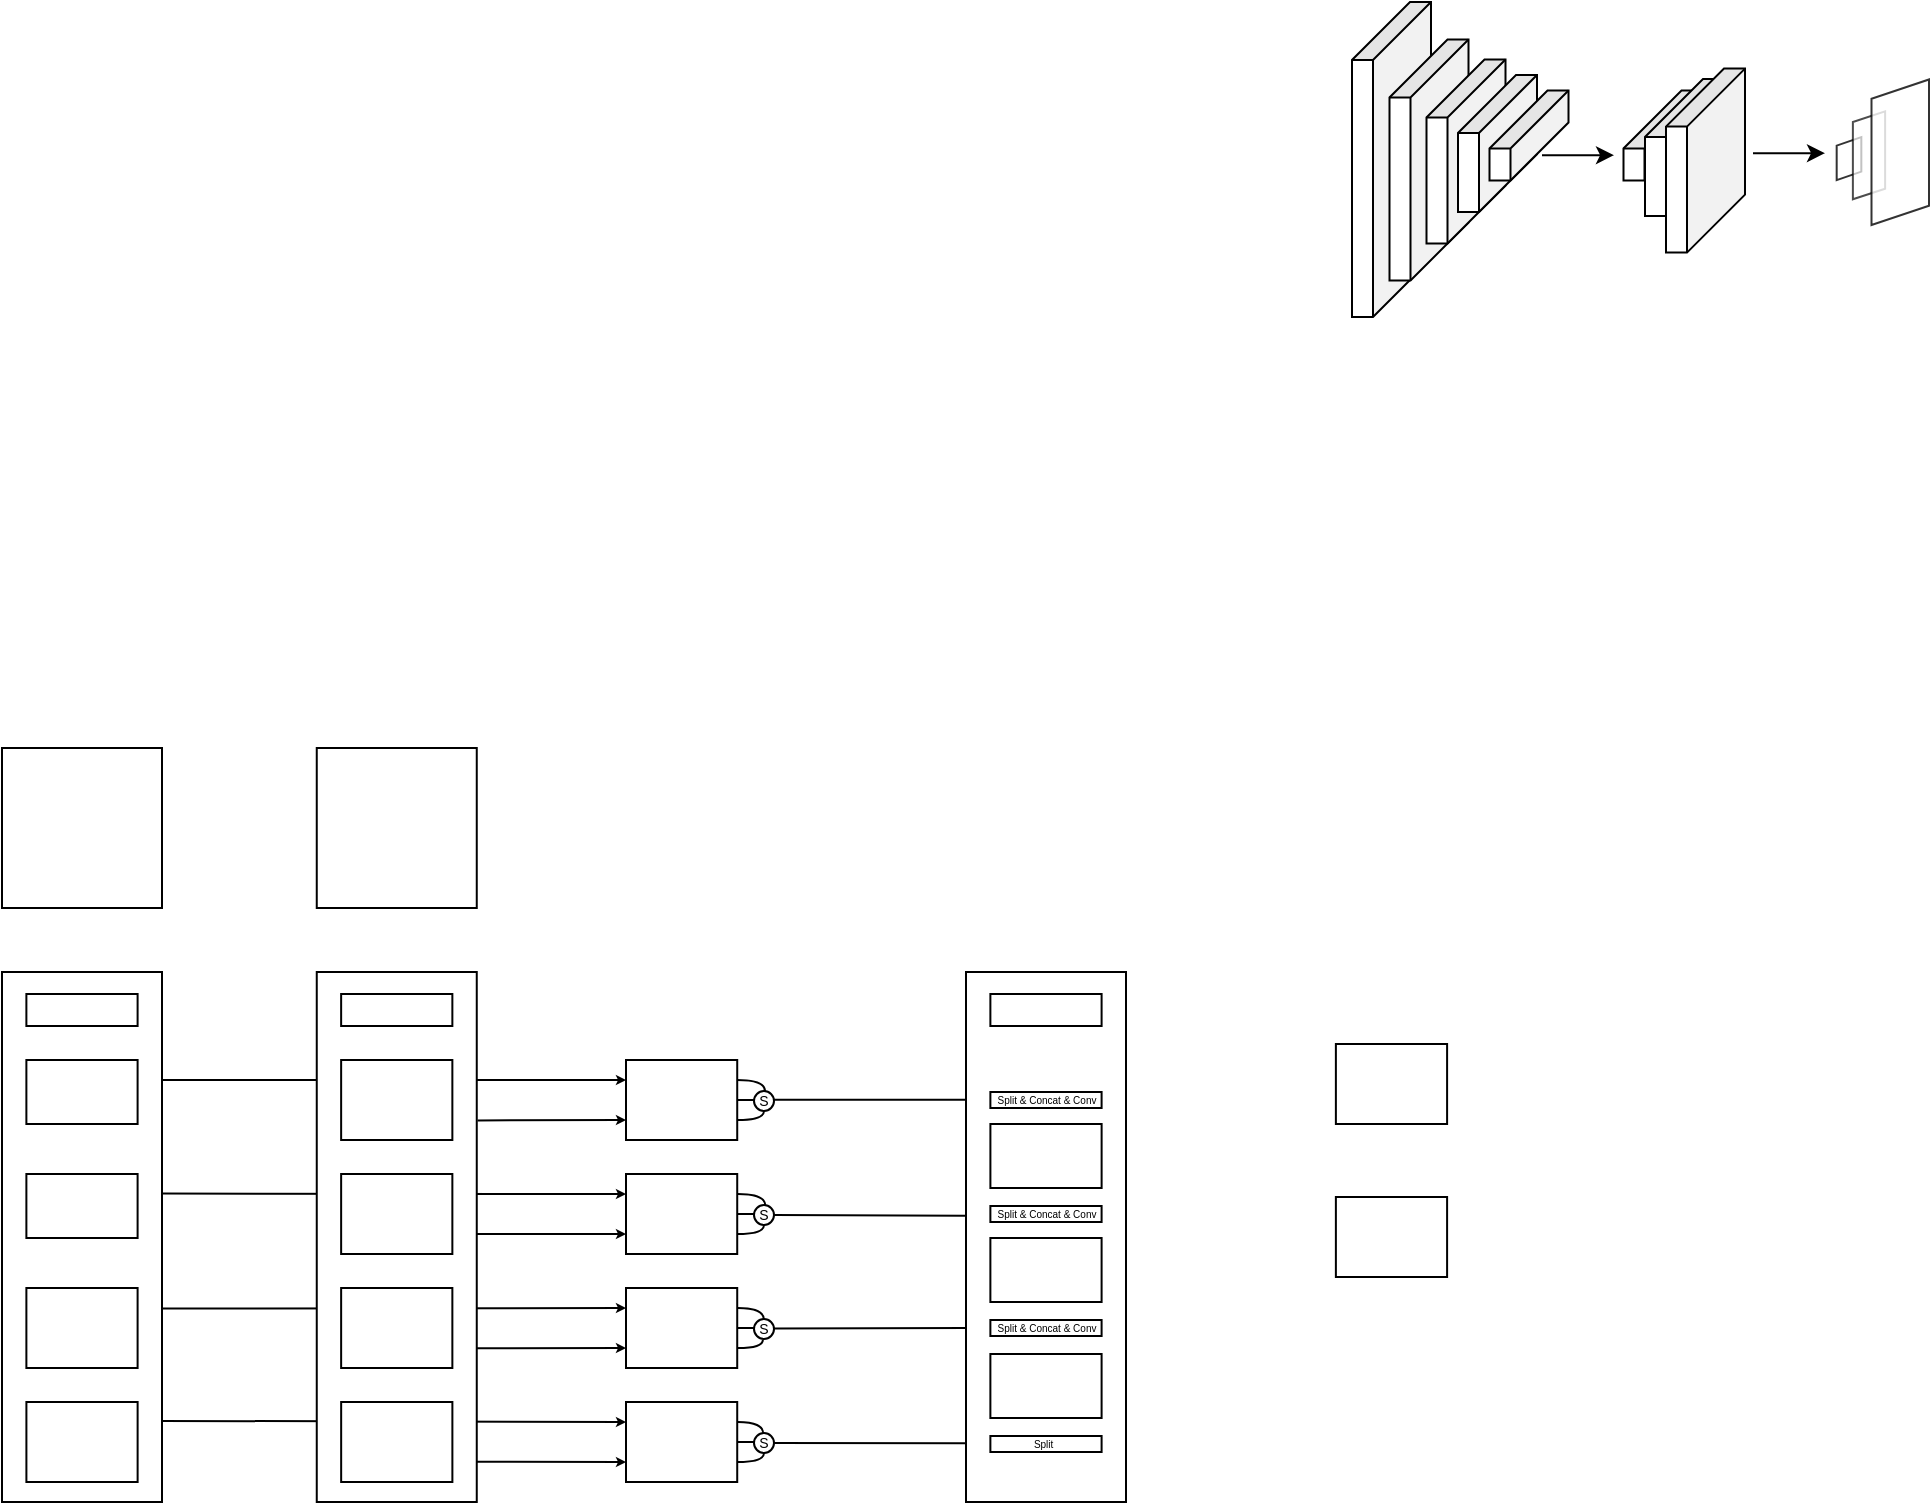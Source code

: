 <mxfile version="24.8.3">
  <diagram name="第 1 页" id="Jaq1JRCkrECC7zMK7oo5">
    <mxGraphModel dx="1589" dy="380" grid="1" gridSize="10" guides="1" tooltips="1" connect="1" arrows="1" fold="1" page="1" pageScale="1" pageWidth="827" pageHeight="1169" background="none" math="0" shadow="0">
      <root>
        <mxCell id="0" />
        <mxCell id="1" parent="0" />
        <mxCell id="ckDsBdBry1wg4cDhe6d8-78" value="" style="endArrow=classic;html=1;rounded=0;endSize=2;entryX=0;entryY=0.25;entryDx=0;entryDy=0;exitX=1.006;exitY=0.635;exitDx=0;exitDy=0;exitPerimeter=0;" edge="1" parent="1" source="ckDsBdBry1wg4cDhe6d8-23" target="ckDsBdBry1wg4cDhe6d8-30">
          <mxGeometry width="50" height="50" relative="1" as="geometry">
            <mxPoint x="-290" y="1568" as="sourcePoint" />
            <mxPoint x="30" y="1570" as="targetPoint" />
          </mxGeometry>
        </mxCell>
        <mxCell id="ckDsBdBry1wg4cDhe6d8-80" value="" style="endArrow=classic;html=1;rounded=0;endSize=2;entryX=0;entryY=0.25;entryDx=0;entryDy=0;exitX=1.004;exitY=0.847;exitDx=0;exitDy=0;exitPerimeter=0;" edge="1" parent="1" source="ckDsBdBry1wg4cDhe6d8-23" target="ckDsBdBry1wg4cDhe6d8-43">
          <mxGeometry width="50" height="50" relative="1" as="geometry">
            <mxPoint x="-290" y="1625" as="sourcePoint" />
            <mxPoint x="52.2" y="1634.86" as="targetPoint" />
          </mxGeometry>
        </mxCell>
        <mxCell id="ckDsBdBry1wg4cDhe6d8-77" value="" style="endArrow=classic;html=1;rounded=0;exitX=1;exitY=0.75;exitDx=0;exitDy=0;curved=0;strokeColor=default;strokeWidth=1;jumpStyle=none;endSize=2;entryX=0;entryY=0.75;entryDx=0;entryDy=0;" edge="1" parent="1" source="ckDsBdBry1wg4cDhe6d8-29" target="ckDsBdBry1wg4cDhe6d8-40">
          <mxGeometry width="50" height="50" relative="1" as="geometry">
            <mxPoint x="-134.62" y="1532.43" as="sourcePoint" />
            <mxPoint x="-25.62" y="1530" as="targetPoint" />
          </mxGeometry>
        </mxCell>
        <mxCell id="ckDsBdBry1wg4cDhe6d8-76" value="" style="endArrow=classic;html=1;rounded=0;endSize=2;entryX=0;entryY=0.25;entryDx=0;entryDy=0;exitX=0.999;exitY=0.418;exitDx=0;exitDy=0;exitPerimeter=0;" edge="1" parent="1" source="ckDsBdBry1wg4cDhe6d8-23" target="ckDsBdBry1wg4cDhe6d8-40">
          <mxGeometry width="50" height="50" relative="1" as="geometry">
            <mxPoint x="-290" y="1511" as="sourcePoint" />
            <mxPoint x="30" y="1510" as="targetPoint" />
          </mxGeometry>
        </mxCell>
        <mxCell id="ckDsBdBry1wg4cDhe6d8-48" value="" style="endArrow=classic;html=1;rounded=0;exitX=1;exitY=0.25;exitDx=0;exitDy=0;entryX=0;entryY=0.25;entryDx=0;entryDy=0;endSize=2;" edge="1" parent="1" target="ckDsBdBry1wg4cDhe6d8-39">
          <mxGeometry width="50" height="50" relative="1" as="geometry">
            <mxPoint x="-359.81" y="1454" as="sourcePoint" />
            <mxPoint x="-15.61" y="1454" as="targetPoint" />
          </mxGeometry>
        </mxCell>
        <mxCell id="ckDsBdBry1wg4cDhe6d8-1" value="" style="shape=cube;whiteSpace=wrap;html=1;boundedLbl=1;backgroundOutline=1;darkOpacity=0.05;darkOpacity2=0.1;size=29;rotation=90;" vertex="1" parent="1">
          <mxGeometry x="244" y="974" width="157.5" height="39.5" as="geometry" />
        </mxCell>
        <mxCell id="ckDsBdBry1wg4cDhe6d8-2" value="" style="shape=cube;whiteSpace=wrap;html=1;boundedLbl=1;backgroundOutline=1;darkOpacity=0.05;darkOpacity2=0.1;size=29;rotation=90;" vertex="1" parent="1">
          <mxGeometry x="281.25" y="974.25" width="120.5" height="39.5" as="geometry" />
        </mxCell>
        <mxCell id="ckDsBdBry1wg4cDhe6d8-3" value="" style="shape=cube;whiteSpace=wrap;html=1;boundedLbl=1;backgroundOutline=1;darkOpacity=0.05;darkOpacity2=0.1;size=29;rotation=90;" vertex="1" parent="1">
          <mxGeometry x="314" y="970" width="92" height="39.5" as="geometry" />
        </mxCell>
        <mxCell id="ckDsBdBry1wg4cDhe6d8-4" value="" style="shape=cube;whiteSpace=wrap;html=1;boundedLbl=1;backgroundOutline=1;darkOpacity=0.05;darkOpacity2=0.1;size=29;rotation=90;" vertex="1" parent="1">
          <mxGeometry x="341.5" y="966" width="68.5" height="39.5" as="geometry" />
        </mxCell>
        <mxCell id="ckDsBdBry1wg4cDhe6d8-5" value="" style="shape=cube;whiteSpace=wrap;html=1;boundedLbl=1;backgroundOutline=1;darkOpacity=0.05;darkOpacity2=0.1;size=29;rotation=90;" vertex="1" parent="1">
          <mxGeometry x="369" y="962" width="45" height="39.5" as="geometry" />
        </mxCell>
        <mxCell id="ckDsBdBry1wg4cDhe6d8-6" value="" style="shape=cube;whiteSpace=wrap;html=1;boundedLbl=1;backgroundOutline=1;darkOpacity=0.05;darkOpacity2=0.1;size=29;rotation=90;" vertex="1" parent="1">
          <mxGeometry x="436" y="962" width="45" height="39.5" as="geometry" />
        </mxCell>
        <mxCell id="ckDsBdBry1wg4cDhe6d8-7" value="" style="shape=cube;whiteSpace=wrap;html=1;boundedLbl=1;backgroundOutline=1;darkOpacity=0.05;darkOpacity2=0.1;size=29;rotation=90;" vertex="1" parent="1">
          <mxGeometry x="435" y="968" width="68.5" height="39.5" as="geometry" />
        </mxCell>
        <mxCell id="ckDsBdBry1wg4cDhe6d8-8" value="" style="shape=cube;whiteSpace=wrap;html=1;boundedLbl=1;backgroundOutline=1;darkOpacity=0.05;darkOpacity2=0.1;size=29;rotation=90;" vertex="1" parent="1">
          <mxGeometry x="446.5" y="967" width="68.5" height="37.5" as="geometry" />
        </mxCell>
        <mxCell id="ckDsBdBry1wg4cDhe6d8-9" value="" style="shape=cube;whiteSpace=wrap;html=1;boundedLbl=1;backgroundOutline=1;darkOpacity=0.05;darkOpacity2=0.1;size=29;rotation=90;" vertex="1" parent="1">
          <mxGeometry x="433.75" y="974.55" width="92" height="39.5" as="geometry" />
        </mxCell>
        <mxCell id="ckDsBdBry1wg4cDhe6d8-10" value="" style="endArrow=classic;html=1;rounded=0;" edge="1" parent="1">
          <mxGeometry width="50" height="50" relative="1" as="geometry">
            <mxPoint x="398" y="991.58" as="sourcePoint" />
            <mxPoint x="434" y="991.58" as="targetPoint" />
          </mxGeometry>
        </mxCell>
        <mxCell id="ckDsBdBry1wg4cDhe6d8-11" value="" style="endArrow=classic;html=1;rounded=0;" edge="1" parent="1">
          <mxGeometry width="50" height="50" relative="1" as="geometry">
            <mxPoint x="503.5" y="990.58" as="sourcePoint" />
            <mxPoint x="539.5" y="990.58" as="targetPoint" />
          </mxGeometry>
        </mxCell>
        <mxCell id="ckDsBdBry1wg4cDhe6d8-12" value="" style="shape=parallelogram;perimeter=parallelogramPerimeter;whiteSpace=wrap;html=1;fixedSize=1;rotation=90;flipH=1;size=4.25;opacity=80;" vertex="1" parent="1">
          <mxGeometry x="540.75" y="987.14" width="21.5" height="12.32" as="geometry" />
        </mxCell>
        <mxCell id="ckDsBdBry1wg4cDhe6d8-13" value="" style="shape=parallelogram;perimeter=parallelogramPerimeter;whiteSpace=wrap;html=1;fixedSize=1;rotation=90;flipH=1;size=5.317;textOpacity=10;opacity=70;" vertex="1" parent="1">
          <mxGeometry x="539.5" y="983.59" width="44" height="16.12" as="geometry" />
        </mxCell>
        <mxCell id="ckDsBdBry1wg4cDhe6d8-14" value="" style="shape=parallelogram;perimeter=parallelogramPerimeter;whiteSpace=wrap;html=1;fixedSize=1;rotation=90;flipH=1;size=9.625;textOpacity=0;opacity=80;" vertex="1" parent="1">
          <mxGeometry x="540.75" y="975.75" width="72.75" height="28.75" as="geometry" />
        </mxCell>
        <mxCell id="ckDsBdBry1wg4cDhe6d8-15" value="" style="whiteSpace=wrap;html=1;aspect=fixed;" vertex="1" parent="1">
          <mxGeometry x="-372" y="1288" width="80" height="80" as="geometry" />
        </mxCell>
        <mxCell id="ckDsBdBry1wg4cDhe6d8-16" value="" style="whiteSpace=wrap;html=1;aspect=fixed;" vertex="1" parent="1">
          <mxGeometry x="-214.62" y="1288" width="80" height="80" as="geometry" />
        </mxCell>
        <mxCell id="ckDsBdBry1wg4cDhe6d8-105" style="edgeStyle=orthogonalEdgeStyle;curved=1;rounded=0;orthogonalLoop=1;jettySize=auto;html=1;exitX=1;exitY=0.5;exitDx=0;exitDy=0;entryX=0;entryY=0.5;entryDx=0;entryDy=0;endArrow=none;endFill=0;" edge="1" parent="1" source="ckDsBdBry1wg4cDhe6d8-39" target="ckDsBdBry1wg4cDhe6d8-85">
          <mxGeometry relative="1" as="geometry" />
        </mxCell>
        <mxCell id="ckDsBdBry1wg4cDhe6d8-108" style="edgeStyle=orthogonalEdgeStyle;curved=1;rounded=0;orthogonalLoop=1;jettySize=auto;html=1;exitX=1;exitY=0.75;exitDx=0;exitDy=0;endArrow=none;endFill=0;entryX=0.5;entryY=1;entryDx=0;entryDy=0;" edge="1" parent="1" source="ckDsBdBry1wg4cDhe6d8-39" target="ckDsBdBry1wg4cDhe6d8-83">
          <mxGeometry relative="1" as="geometry">
            <mxPoint x="10" y="1480" as="targetPoint" />
          </mxGeometry>
        </mxCell>
        <mxCell id="ckDsBdBry1wg4cDhe6d8-39" value="" style="rounded=0;whiteSpace=wrap;html=1;" vertex="1" parent="1">
          <mxGeometry x="-60.0" y="1444" width="55.61" height="40" as="geometry" />
        </mxCell>
        <mxCell id="ckDsBdBry1wg4cDhe6d8-40" value="" style="rounded=0;whiteSpace=wrap;html=1;" vertex="1" parent="1">
          <mxGeometry x="-60.0" y="1501" width="55.61" height="40" as="geometry" />
        </mxCell>
        <mxCell id="ckDsBdBry1wg4cDhe6d8-26" value="" style="rounded=0;whiteSpace=wrap;html=1;" vertex="1" parent="1">
          <mxGeometry x="-214.62" y="1400" width="80" height="265" as="geometry" />
        </mxCell>
        <mxCell id="ckDsBdBry1wg4cDhe6d8-27" value="" style="rounded=0;whiteSpace=wrap;html=1;" vertex="1" parent="1">
          <mxGeometry x="-202.43" y="1411" width="55.61" height="16" as="geometry" />
        </mxCell>
        <mxCell id="ckDsBdBry1wg4cDhe6d8-28" value="" style="rounded=0;whiteSpace=wrap;html=1;" vertex="1" parent="1">
          <mxGeometry x="-202.43" y="1444" width="55.61" height="40" as="geometry" />
        </mxCell>
        <mxCell id="ckDsBdBry1wg4cDhe6d8-29" value="" style="rounded=0;whiteSpace=wrap;html=1;" vertex="1" parent="1">
          <mxGeometry x="-202.43" y="1501" width="55.61" height="40" as="geometry" />
        </mxCell>
        <mxCell id="ckDsBdBry1wg4cDhe6d8-30" value="" style="rounded=0;whiteSpace=wrap;html=1;" vertex="1" parent="1">
          <mxGeometry x="-60.0" y="1558" width="55.61" height="40" as="geometry" />
        </mxCell>
        <mxCell id="ckDsBdBry1wg4cDhe6d8-31" value="" style="rounded=0;whiteSpace=wrap;html=1;" vertex="1" parent="1">
          <mxGeometry x="-202.42" y="1615" width="55.61" height="40" as="geometry" />
        </mxCell>
        <mxCell id="ckDsBdBry1wg4cDhe6d8-42" value="" style="rounded=0;whiteSpace=wrap;html=1;" vertex="1" parent="1">
          <mxGeometry x="-202.43" y="1558" width="55.61" height="40" as="geometry" />
        </mxCell>
        <mxCell id="ckDsBdBry1wg4cDhe6d8-23" value="" style="rounded=0;whiteSpace=wrap;html=1;" vertex="1" parent="1">
          <mxGeometry x="-372" y="1400" width="80" height="265" as="geometry" />
        </mxCell>
        <mxCell id="ckDsBdBry1wg4cDhe6d8-17" value="" style="rounded=0;whiteSpace=wrap;html=1;" vertex="1" parent="1">
          <mxGeometry x="-359.81" y="1411" width="55.61" height="16" as="geometry" />
        </mxCell>
        <mxCell id="ckDsBdBry1wg4cDhe6d8-18" value="" style="rounded=0;whiteSpace=wrap;html=1;strokeColor=default;align=center;verticalAlign=middle;fontFamily=Helvetica;fontSize=12;fontColor=default;fillColor=default;" vertex="1" parent="1">
          <mxGeometry x="-359.81" y="1444" width="55.61" height="32" as="geometry" />
        </mxCell>
        <mxCell id="ckDsBdBry1wg4cDhe6d8-19" value="" style="rounded=0;whiteSpace=wrap;html=1;" vertex="1" parent="1">
          <mxGeometry x="-359.81" y="1501" width="55.61" height="32" as="geometry" />
        </mxCell>
        <mxCell id="ckDsBdBry1wg4cDhe6d8-20" value="" style="rounded=0;whiteSpace=wrap;html=1;" vertex="1" parent="1">
          <mxGeometry x="-359.81" y="1558" width="55.61" height="40" as="geometry" />
        </mxCell>
        <mxCell id="ckDsBdBry1wg4cDhe6d8-21" value="" style="rounded=0;whiteSpace=wrap;html=1;" vertex="1" parent="1">
          <mxGeometry x="-359.8" y="1615" width="55.61" height="40" as="geometry" />
        </mxCell>
        <mxCell id="ckDsBdBry1wg4cDhe6d8-43" value="" style="rounded=0;whiteSpace=wrap;html=1;" vertex="1" parent="1">
          <mxGeometry x="-60.0" y="1615" width="55.61" height="40" as="geometry" />
        </mxCell>
        <mxCell id="ckDsBdBry1wg4cDhe6d8-49" value="" style="endArrow=classic;html=1;rounded=0;entryX=0;entryY=0.75;entryDx=0;entryDy=0;exitX=1.005;exitY=0.28;exitDx=0;exitDy=0;exitPerimeter=0;curved=0;strokeColor=default;strokeWidth=1;jumpStyle=none;endSize=2;" edge="1" parent="1" source="ckDsBdBry1wg4cDhe6d8-26" target="ckDsBdBry1wg4cDhe6d8-39">
          <mxGeometry width="50" height="50" relative="1" as="geometry">
            <mxPoint x="-135.62" y="1474" as="sourcePoint" />
            <mxPoint x="-42.52" y="1510" as="targetPoint" />
          </mxGeometry>
        </mxCell>
        <mxCell id="ckDsBdBry1wg4cDhe6d8-79" value="" style="endArrow=classic;html=1;rounded=0;entryX=0;entryY=0.75;entryDx=0;entryDy=0;exitX=0.999;exitY=0.71;exitDx=0;exitDy=0;exitPerimeter=0;curved=0;strokeColor=default;strokeWidth=1;jumpStyle=none;endSize=2;" edge="1" parent="1" source="ckDsBdBry1wg4cDhe6d8-26" target="ckDsBdBry1wg4cDhe6d8-30">
          <mxGeometry width="50" height="50" relative="1" as="geometry">
            <mxPoint x="-134.62" y="1590" as="sourcePoint" />
            <mxPoint x="-15.62" y="1590" as="targetPoint" />
          </mxGeometry>
        </mxCell>
        <mxCell id="ckDsBdBry1wg4cDhe6d8-81" value="" style="endArrow=classic;html=1;rounded=0;endSize=2;entryX=0;entryY=0.75;entryDx=0;entryDy=0;exitX=1.001;exitY=0.924;exitDx=0;exitDy=0;exitPerimeter=0;" edge="1" parent="1" source="ckDsBdBry1wg4cDhe6d8-26" target="ckDsBdBry1wg4cDhe6d8-43">
          <mxGeometry width="50" height="50" relative="1" as="geometry">
            <mxPoint x="-125.62" y="1645" as="sourcePoint" />
            <mxPoint x="-43.62" y="1650" as="targetPoint" />
          </mxGeometry>
        </mxCell>
        <mxCell id="ckDsBdBry1wg4cDhe6d8-90" value="" style="group" vertex="1" connectable="0" parent="1">
          <mxGeometry x="4.0" y="1457" width="10" height="12.5" as="geometry" />
        </mxCell>
        <mxCell id="ckDsBdBry1wg4cDhe6d8-85" value="" style="ellipse;whiteSpace=wrap;html=1;aspect=fixed;" vertex="1" parent="ckDsBdBry1wg4cDhe6d8-90">
          <mxGeometry y="2.5" width="10" height="10" as="geometry" />
        </mxCell>
        <mxCell id="ckDsBdBry1wg4cDhe6d8-83" value="&lt;font style=&quot;font-size: 7px;&quot;&gt;S&lt;/font&gt;" style="text;html=1;align=center;verticalAlign=middle;whiteSpace=wrap;rounded=0;" vertex="1" parent="ckDsBdBry1wg4cDhe6d8-90">
          <mxGeometry x="1.88" width="6.25" height="12.5" as="geometry" />
        </mxCell>
        <mxCell id="ckDsBdBry1wg4cDhe6d8-130" style="edgeStyle=orthogonalEdgeStyle;curved=1;rounded=0;orthogonalLoop=1;jettySize=auto;html=1;exitX=1;exitY=0.25;exitDx=0;exitDy=0;endArrow=none;endFill=0;entryX=0.58;entryY=0.205;entryDx=0;entryDy=0;entryPerimeter=0;" edge="1" parent="1" source="ckDsBdBry1wg4cDhe6d8-39" target="ckDsBdBry1wg4cDhe6d8-83">
          <mxGeometry relative="1" as="geometry">
            <mxPoint x="20" y="1460" as="targetPoint" />
            <Array as="points">
              <mxPoint x="9" y="1454" />
            </Array>
          </mxGeometry>
        </mxCell>
        <mxCell id="ckDsBdBry1wg4cDhe6d8-117" style="edgeStyle=orthogonalEdgeStyle;curved=1;rounded=0;orthogonalLoop=1;jettySize=auto;html=1;exitX=1;exitY=0.5;exitDx=0;exitDy=0;entryX=0;entryY=0.5;entryDx=0;entryDy=0;endArrow=none;endFill=0;" edge="1" parent="1" target="ckDsBdBry1wg4cDhe6d8-120">
          <mxGeometry relative="1" as="geometry">
            <mxPoint x="-4" y="1521" as="sourcePoint" />
          </mxGeometry>
        </mxCell>
        <mxCell id="ckDsBdBry1wg4cDhe6d8-118" style="edgeStyle=orthogonalEdgeStyle;curved=1;rounded=0;orthogonalLoop=1;jettySize=auto;html=1;exitX=1;exitY=0.75;exitDx=0;exitDy=0;entryX=0.5;entryY=1;entryDx=0;entryDy=0;endArrow=none;endFill=0;" edge="1" parent="1" target="ckDsBdBry1wg4cDhe6d8-121">
          <mxGeometry relative="1" as="geometry">
            <mxPoint x="-4" y="1531" as="sourcePoint" />
          </mxGeometry>
        </mxCell>
        <mxCell id="ckDsBdBry1wg4cDhe6d8-119" value="" style="group" vertex="1" connectable="0" parent="1">
          <mxGeometry x="4.0" y="1514" width="10" height="12.5" as="geometry" />
        </mxCell>
        <mxCell id="ckDsBdBry1wg4cDhe6d8-120" value="" style="ellipse;whiteSpace=wrap;html=1;aspect=fixed;" vertex="1" parent="ckDsBdBry1wg4cDhe6d8-119">
          <mxGeometry y="2.5" width="10" height="10" as="geometry" />
        </mxCell>
        <mxCell id="ckDsBdBry1wg4cDhe6d8-121" value="&lt;font style=&quot;font-size: 7px;&quot;&gt;S&lt;/font&gt;" style="text;html=1;align=center;verticalAlign=middle;whiteSpace=wrap;rounded=0;" vertex="1" parent="ckDsBdBry1wg4cDhe6d8-119">
          <mxGeometry x="1.88" width="6.25" height="12.5" as="geometry" />
        </mxCell>
        <mxCell id="ckDsBdBry1wg4cDhe6d8-122" style="edgeStyle=orthogonalEdgeStyle;curved=1;rounded=0;orthogonalLoop=1;jettySize=auto;html=1;exitX=1;exitY=0.25;exitDx=0;exitDy=0;endArrow=none;endFill=0;entryX=0.598;entryY=0.222;entryDx=0;entryDy=0;entryPerimeter=0;" edge="1" parent="1" target="ckDsBdBry1wg4cDhe6d8-121">
          <mxGeometry relative="1" as="geometry">
            <mxPoint x="-4" y="1511" as="sourcePoint" />
            <mxPoint x="9" y="1517" as="targetPoint" />
            <Array as="points">
              <mxPoint x="10" y="1511" />
            </Array>
          </mxGeometry>
        </mxCell>
        <mxCell id="ckDsBdBry1wg4cDhe6d8-132" value="" style="group" vertex="1" connectable="0" parent="1">
          <mxGeometry x="-4" y="1568" width="18.0" height="20" as="geometry" />
        </mxCell>
        <mxCell id="ckDsBdBry1wg4cDhe6d8-124" style="edgeStyle=orthogonalEdgeStyle;curved=1;rounded=0;orthogonalLoop=1;jettySize=auto;html=1;exitX=1;exitY=0.5;exitDx=0;exitDy=0;entryX=0;entryY=0.5;entryDx=0;entryDy=0;endArrow=none;endFill=0;" edge="1" parent="ckDsBdBry1wg4cDhe6d8-132" target="ckDsBdBry1wg4cDhe6d8-127">
          <mxGeometry relative="1" as="geometry">
            <mxPoint y="10" as="sourcePoint" />
          </mxGeometry>
        </mxCell>
        <mxCell id="ckDsBdBry1wg4cDhe6d8-125" style="edgeStyle=orthogonalEdgeStyle;curved=1;rounded=0;orthogonalLoop=1;jettySize=auto;html=1;exitX=1;exitY=0.75;exitDx=0;exitDy=0;entryX=0.413;entryY=1.029;entryDx=0;entryDy=0;endArrow=none;endFill=0;entryPerimeter=0;" edge="1" parent="ckDsBdBry1wg4cDhe6d8-132" target="ckDsBdBry1wg4cDhe6d8-128">
          <mxGeometry relative="1" as="geometry">
            <mxPoint y="20" as="sourcePoint" />
          </mxGeometry>
        </mxCell>
        <mxCell id="ckDsBdBry1wg4cDhe6d8-126" value="" style="group" vertex="1" connectable="0" parent="ckDsBdBry1wg4cDhe6d8-132">
          <mxGeometry x="8.0" y="3" width="10" height="12.5" as="geometry" />
        </mxCell>
        <mxCell id="ckDsBdBry1wg4cDhe6d8-127" value="" style="ellipse;whiteSpace=wrap;html=1;aspect=fixed;" vertex="1" parent="ckDsBdBry1wg4cDhe6d8-126">
          <mxGeometry y="2.5" width="10" height="10" as="geometry" />
        </mxCell>
        <mxCell id="ckDsBdBry1wg4cDhe6d8-128" value="&lt;font style=&quot;font-size: 7px;&quot;&gt;S&lt;/font&gt;" style="text;html=1;align=center;verticalAlign=middle;whiteSpace=wrap;rounded=0;" vertex="1" parent="ckDsBdBry1wg4cDhe6d8-126">
          <mxGeometry x="1.88" width="6.25" height="12.5" as="geometry" />
        </mxCell>
        <mxCell id="ckDsBdBry1wg4cDhe6d8-129" style="edgeStyle=orthogonalEdgeStyle;curved=1;rounded=0;orthogonalLoop=1;jettySize=auto;html=1;exitX=1;exitY=0.25;exitDx=0;exitDy=0;endArrow=none;endFill=0;" edge="1" parent="ckDsBdBry1wg4cDhe6d8-132">
          <mxGeometry relative="1" as="geometry">
            <mxPoint as="sourcePoint" />
            <mxPoint x="13" y="6" as="targetPoint" />
          </mxGeometry>
        </mxCell>
        <mxCell id="ckDsBdBry1wg4cDhe6d8-133" style="edgeStyle=orthogonalEdgeStyle;curved=1;rounded=0;orthogonalLoop=1;jettySize=auto;html=1;exitX=1;exitY=0.5;exitDx=0;exitDy=0;entryX=0;entryY=0.5;entryDx=0;entryDy=0;endArrow=none;endFill=0;" edge="1" parent="1" target="ckDsBdBry1wg4cDhe6d8-136">
          <mxGeometry relative="1" as="geometry">
            <mxPoint x="-4" y="1635" as="sourcePoint" />
          </mxGeometry>
        </mxCell>
        <mxCell id="ckDsBdBry1wg4cDhe6d8-134" style="edgeStyle=orthogonalEdgeStyle;curved=1;rounded=0;orthogonalLoop=1;jettySize=auto;html=1;exitX=1;exitY=0.75;exitDx=0;exitDy=0;entryX=0.5;entryY=1;entryDx=0;entryDy=0;endArrow=none;endFill=0;" edge="1" parent="1" target="ckDsBdBry1wg4cDhe6d8-137">
          <mxGeometry relative="1" as="geometry">
            <mxPoint x="-4" y="1645" as="sourcePoint" />
          </mxGeometry>
        </mxCell>
        <mxCell id="ckDsBdBry1wg4cDhe6d8-135" value="" style="group" vertex="1" connectable="0" parent="1">
          <mxGeometry x="4.0" y="1628" width="10" height="12.5" as="geometry" />
        </mxCell>
        <mxCell id="ckDsBdBry1wg4cDhe6d8-136" value="" style="ellipse;whiteSpace=wrap;html=1;aspect=fixed;" vertex="1" parent="ckDsBdBry1wg4cDhe6d8-135">
          <mxGeometry y="2.5" width="10" height="10" as="geometry" />
        </mxCell>
        <mxCell id="ckDsBdBry1wg4cDhe6d8-137" value="&lt;font style=&quot;font-size: 7px;&quot;&gt;S&lt;/font&gt;" style="text;html=1;align=center;verticalAlign=middle;whiteSpace=wrap;rounded=0;" vertex="1" parent="ckDsBdBry1wg4cDhe6d8-135">
          <mxGeometry x="1.88" width="6.25" height="12.5" as="geometry" />
        </mxCell>
        <mxCell id="ckDsBdBry1wg4cDhe6d8-138" style="edgeStyle=orthogonalEdgeStyle;curved=1;rounded=0;orthogonalLoop=1;jettySize=auto;html=1;exitX=1;exitY=0.25;exitDx=0;exitDy=0;entryX=0.446;entryY=0.24;entryDx=0;entryDy=0;entryPerimeter=0;endArrow=none;endFill=0;" edge="1" parent="1" target="ckDsBdBry1wg4cDhe6d8-137">
          <mxGeometry relative="1" as="geometry">
            <mxPoint x="-4" y="1625" as="sourcePoint" />
          </mxGeometry>
        </mxCell>
        <mxCell id="ckDsBdBry1wg4cDhe6d8-140" value="" style="rounded=0;whiteSpace=wrap;html=1;" vertex="1" parent="1">
          <mxGeometry x="110" y="1400" width="80" height="265" as="geometry" />
        </mxCell>
        <mxCell id="ckDsBdBry1wg4cDhe6d8-141" value="" style="rounded=0;whiteSpace=wrap;html=1;" vertex="1" parent="1">
          <mxGeometry x="122.19" y="1411" width="55.61" height="16" as="geometry" />
        </mxCell>
        <mxCell id="ckDsBdBry1wg4cDhe6d8-142" value="" style="rounded=0;whiteSpace=wrap;html=1;" vertex="1" parent="1">
          <mxGeometry x="294.94" y="1436" width="55.61" height="40" as="geometry" />
        </mxCell>
        <mxCell id="ckDsBdBry1wg4cDhe6d8-143" value="" style="rounded=0;whiteSpace=wrap;html=1;" vertex="1" parent="1">
          <mxGeometry x="294.94" y="1512.5" width="55.61" height="40" as="geometry" />
        </mxCell>
        <mxCell id="ckDsBdBry1wg4cDhe6d8-144" value="" style="rounded=0;whiteSpace=wrap;html=1;verticalAlign=bottom;" vertex="1" parent="1">
          <mxGeometry x="122.19" y="1632" width="55.61" height="8" as="geometry" />
        </mxCell>
        <mxCell id="ckDsBdBry1wg4cDhe6d8-145" value="" style="rounded=0;whiteSpace=wrap;html=1;" vertex="1" parent="1">
          <mxGeometry x="122.19" y="1591" width="55.61" height="32" as="geometry" />
        </mxCell>
        <mxCell id="ckDsBdBry1wg4cDhe6d8-149" style="edgeStyle=none;rounded=0;orthogonalLoop=1;jettySize=auto;html=1;exitX=1;exitY=0.5;exitDx=0;exitDy=0;entryX=0.002;entryY=0.889;entryDx=0;entryDy=0;endArrow=none;endFill=0;entryPerimeter=0;" edge="1" parent="1" source="ckDsBdBry1wg4cDhe6d8-136" target="ckDsBdBry1wg4cDhe6d8-140">
          <mxGeometry relative="1" as="geometry" />
        </mxCell>
        <mxCell id="ckDsBdBry1wg4cDhe6d8-151" value="" style="rounded=0;whiteSpace=wrap;html=1;verticalAlign=bottom;" vertex="1" parent="1">
          <mxGeometry x="122.19" y="1574" width="55.61" height="8" as="geometry" />
        </mxCell>
        <mxCell id="ckDsBdBry1wg4cDhe6d8-152" style="edgeStyle=none;rounded=0;orthogonalLoop=1;jettySize=auto;html=1;exitX=1;exitY=0.5;exitDx=0;exitDy=0;endArrow=none;endFill=0;" edge="1" parent="1">
          <mxGeometry relative="1" as="geometry">
            <mxPoint x="14" y="1578.25" as="sourcePoint" />
            <mxPoint x="110" y="1578" as="targetPoint" />
          </mxGeometry>
        </mxCell>
        <mxCell id="ckDsBdBry1wg4cDhe6d8-153" value="" style="rounded=0;whiteSpace=wrap;html=1;verticalAlign=bottom;" vertex="1" parent="1">
          <mxGeometry x="122.19" y="1517" width="55.61" height="8" as="geometry" />
        </mxCell>
        <mxCell id="ckDsBdBry1wg4cDhe6d8-154" value="" style="rounded=0;html=1;verticalAlign=bottom;imageAspect=0;whiteSpace=wrap;" vertex="1" parent="1">
          <mxGeometry x="122.19" y="1460" width="55.61" height="8" as="geometry" />
        </mxCell>
        <mxCell id="ckDsBdBry1wg4cDhe6d8-155" style="edgeStyle=none;rounded=0;orthogonalLoop=1;jettySize=auto;html=1;entryX=0.003;entryY=0.46;entryDx=0;entryDy=0;entryPerimeter=0;endArrow=none;endFill=0;" edge="1" parent="1" source="ckDsBdBry1wg4cDhe6d8-120" target="ckDsBdBry1wg4cDhe6d8-140">
          <mxGeometry relative="1" as="geometry" />
        </mxCell>
        <mxCell id="ckDsBdBry1wg4cDhe6d8-159" style="edgeStyle=none;rounded=0;orthogonalLoop=1;jettySize=auto;html=1;entryX=0.003;entryY=0.46;entryDx=0;entryDy=0;entryPerimeter=0;endArrow=none;endFill=0;" edge="1" parent="1">
          <mxGeometry relative="1" as="geometry">
            <mxPoint x="14" y="1463.86" as="sourcePoint" />
            <mxPoint x="110" y="1463.86" as="targetPoint" />
          </mxGeometry>
        </mxCell>
        <mxCell id="ckDsBdBry1wg4cDhe6d8-160" value="" style="rounded=0;whiteSpace=wrap;html=1;" vertex="1" parent="1">
          <mxGeometry x="122.19" y="1533" width="55.61" height="32" as="geometry" />
        </mxCell>
        <mxCell id="ckDsBdBry1wg4cDhe6d8-161" value="" style="rounded=0;whiteSpace=wrap;html=1;" vertex="1" parent="1">
          <mxGeometry x="122.2" y="1476" width="55.61" height="32" as="geometry" />
        </mxCell>
        <mxCell id="ckDsBdBry1wg4cDhe6d8-164" value="&lt;div&gt;&lt;div style=&quot;font-size: 5px;&quot;&gt;&lt;span style=&quot;background-color: initial;&quot;&gt;Split &amp;amp; Concat &amp;amp; Conv&lt;/span&gt;&lt;/div&gt;&lt;/div&gt;" style="text;strokeColor=none;align=center;fillColor=none;html=1;verticalAlign=middle;whiteSpace=wrap;rounded=0;" vertex="1" parent="1">
          <mxGeometry x="122.3" y="1572" width="56.5" height="10" as="geometry" />
        </mxCell>
        <mxCell id="ckDsBdBry1wg4cDhe6d8-165" value="&lt;div&gt;&lt;div style=&quot;font-size: 5px;&quot;&gt;&lt;span style=&quot;background-color: initial;&quot;&gt;Split &amp;amp; Concat &amp;amp; Conv&lt;/span&gt;&lt;/div&gt;&lt;/div&gt;" style="text;strokeColor=none;align=center;fillColor=none;html=1;verticalAlign=middle;whiteSpace=wrap;rounded=0;" vertex="1" parent="1">
          <mxGeometry x="122.3" y="1515.25" width="56.5" height="10" as="geometry" />
        </mxCell>
        <mxCell id="ckDsBdBry1wg4cDhe6d8-167" value="&lt;div&gt;&lt;div style=&quot;font-size: 5px;&quot;&gt;&lt;span style=&quot;background-color: initial;&quot;&gt;Split &amp;amp; Concat &amp;amp; Conv&lt;/span&gt;&lt;/div&gt;&lt;/div&gt;" style="text;strokeColor=none;align=center;fillColor=none;html=1;verticalAlign=middle;whiteSpace=wrap;rounded=0;" vertex="1" parent="1">
          <mxGeometry x="122.3" y="1458" width="56.5" height="10" as="geometry" />
        </mxCell>
        <mxCell id="ckDsBdBry1wg4cDhe6d8-168" value="&lt;div&gt;&lt;div style=&quot;font-size: 5px;&quot;&gt;&lt;span style=&quot;background-color: initial;&quot;&gt;Split&amp;nbsp;&lt;/span&gt;&lt;/div&gt;&lt;/div&gt;" style="text;strokeColor=none;align=center;fillColor=none;html=1;verticalAlign=middle;whiteSpace=wrap;rounded=0;" vertex="1" parent="1">
          <mxGeometry x="121.3" y="1630" width="56.5" height="10" as="geometry" />
        </mxCell>
      </root>
    </mxGraphModel>
  </diagram>
</mxfile>
